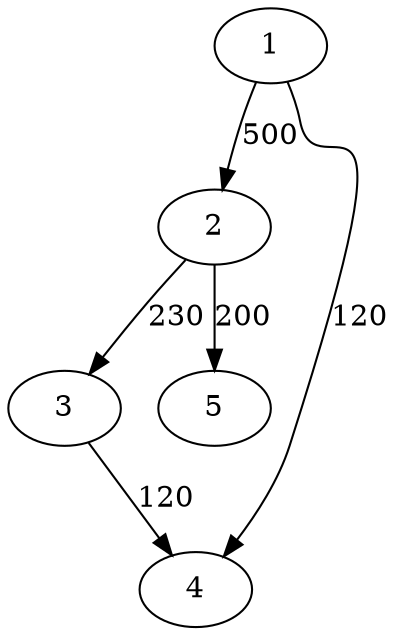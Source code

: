 strict digraph  {
	1 -> 2	 [label=500];
	1 -> 4	 [label=120];
	2 -> 3	 [label=230];
	2 -> 5	 [label=200];
	3 -> 4	 [label=120];
}
